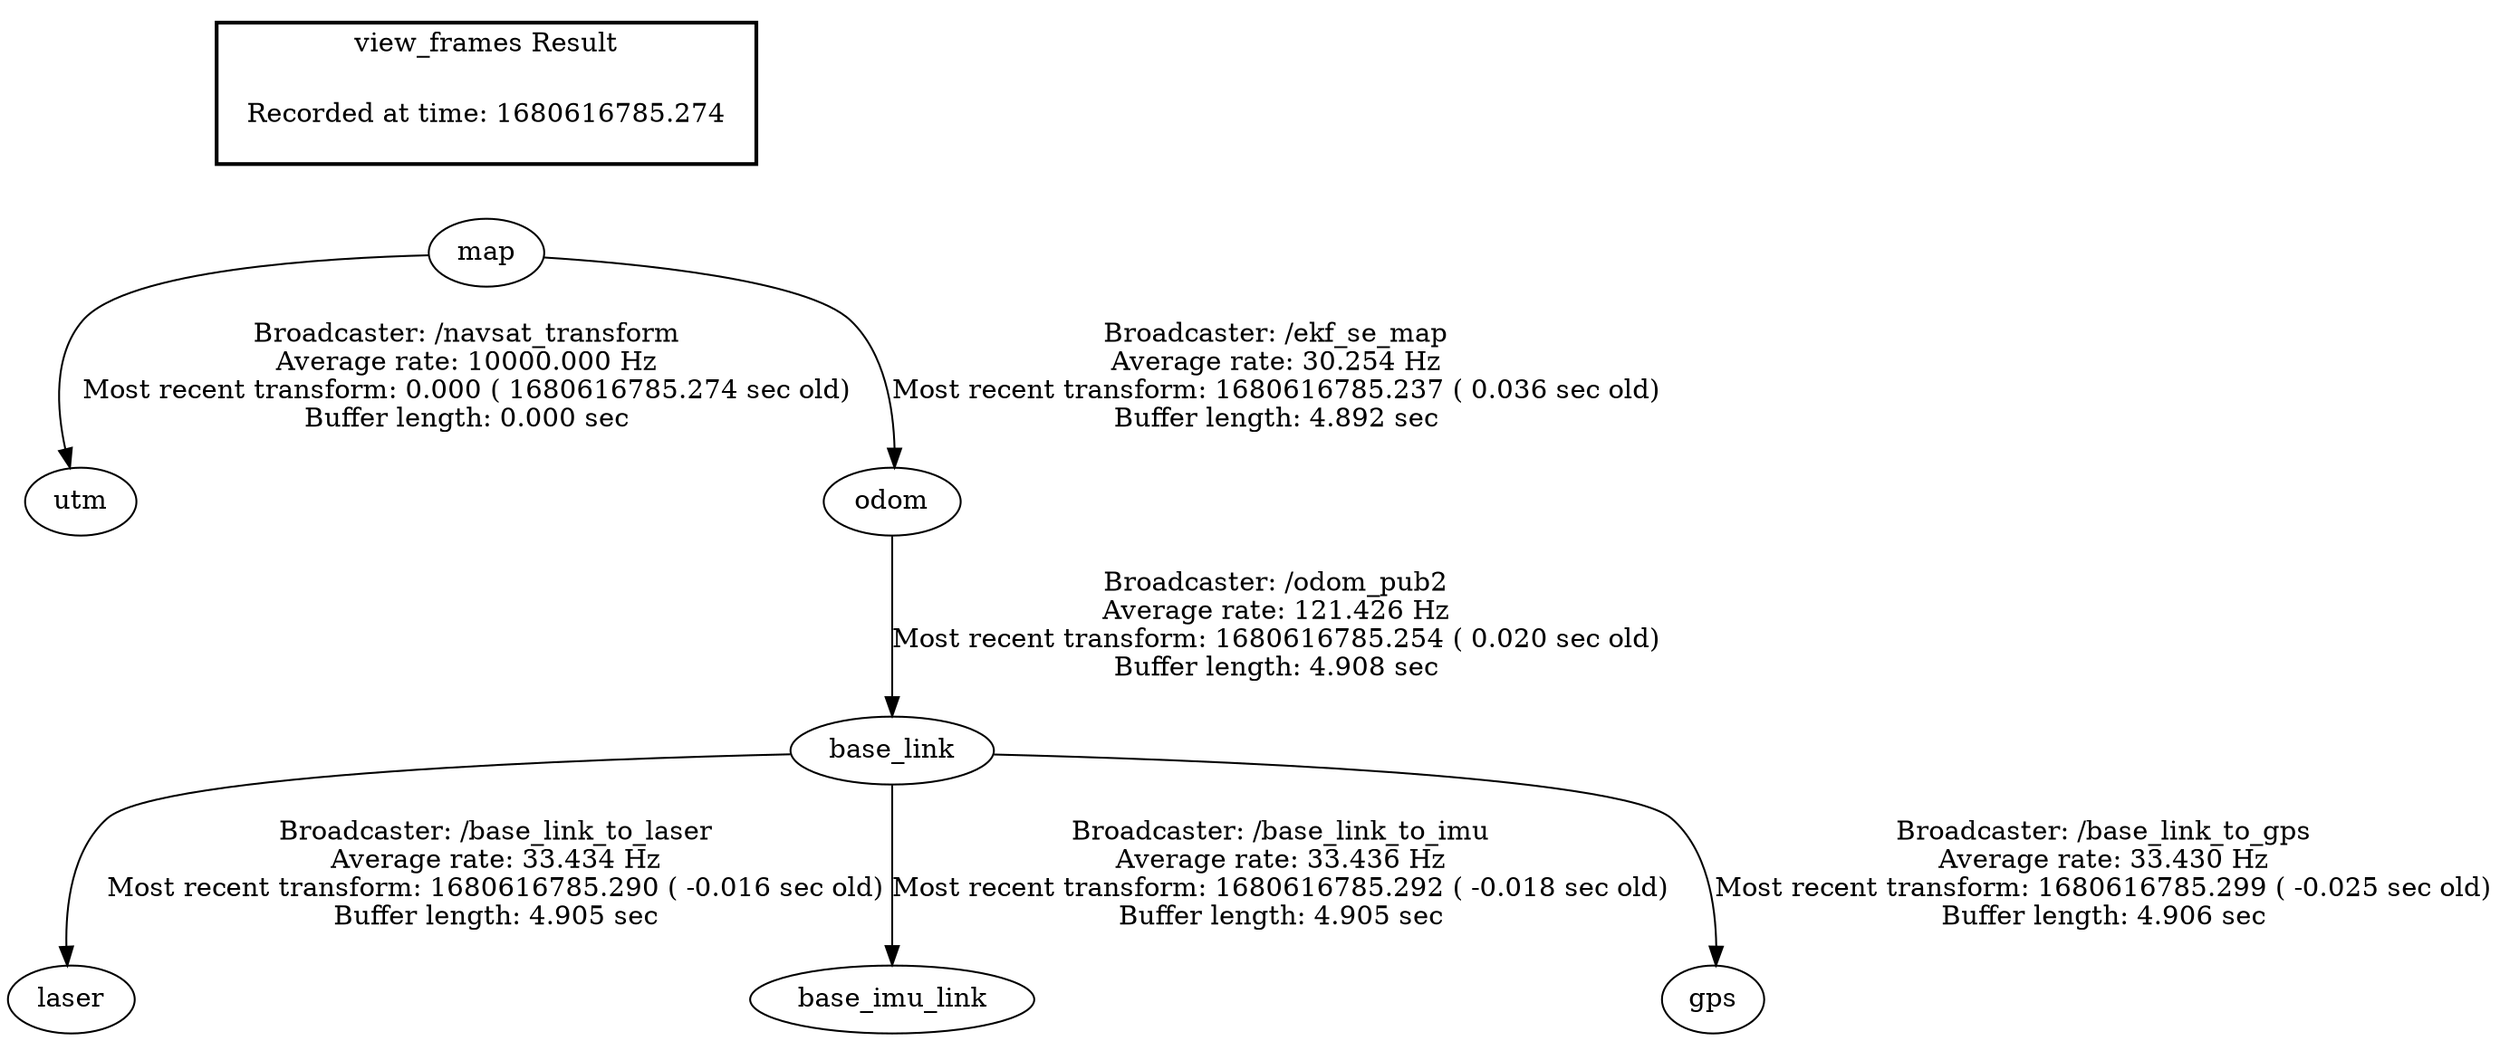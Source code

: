 digraph G {
"map" -> "utm"[label="Broadcaster: /navsat_transform\nAverage rate: 10000.000 Hz\nMost recent transform: 0.000 ( 1680616785.274 sec old)\nBuffer length: 0.000 sec\n"];
"odom" -> "base_link"[label="Broadcaster: /odom_pub2\nAverage rate: 121.426 Hz\nMost recent transform: 1680616785.254 ( 0.020 sec old)\nBuffer length: 4.908 sec\n"];
"map" -> "odom"[label="Broadcaster: /ekf_se_map\nAverage rate: 30.254 Hz\nMost recent transform: 1680616785.237 ( 0.036 sec old)\nBuffer length: 4.892 sec\n"];
"base_link" -> "laser"[label="Broadcaster: /base_link_to_laser\nAverage rate: 33.434 Hz\nMost recent transform: 1680616785.290 ( -0.016 sec old)\nBuffer length: 4.905 sec\n"];
"base_link" -> "base_imu_link"[label="Broadcaster: /base_link_to_imu\nAverage rate: 33.436 Hz\nMost recent transform: 1680616785.292 ( -0.018 sec old)\nBuffer length: 4.905 sec\n"];
"base_link" -> "gps"[label="Broadcaster: /base_link_to_gps\nAverage rate: 33.430 Hz\nMost recent transform: 1680616785.299 ( -0.025 sec old)\nBuffer length: 4.906 sec\n"];
edge [style=invis];
 subgraph cluster_legend { style=bold; color=black; label ="view_frames Result";
"Recorded at time: 1680616785.274"[ shape=plaintext ] ;
 }->"map";
}